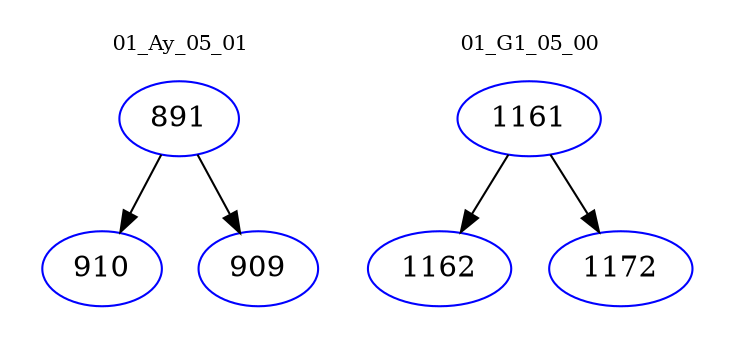 digraph{
subgraph cluster_0 {
color = white
label = "01_Ay_05_01";
fontsize=10;
T0_891 [label="891", color="blue"]
T0_891 -> T0_910 [color="black"]
T0_910 [label="910", color="blue"]
T0_891 -> T0_909 [color="black"]
T0_909 [label="909", color="blue"]
}
subgraph cluster_1 {
color = white
label = "01_G1_05_00";
fontsize=10;
T1_1161 [label="1161", color="blue"]
T1_1161 -> T1_1162 [color="black"]
T1_1162 [label="1162", color="blue"]
T1_1161 -> T1_1172 [color="black"]
T1_1172 [label="1172", color="blue"]
}
}
